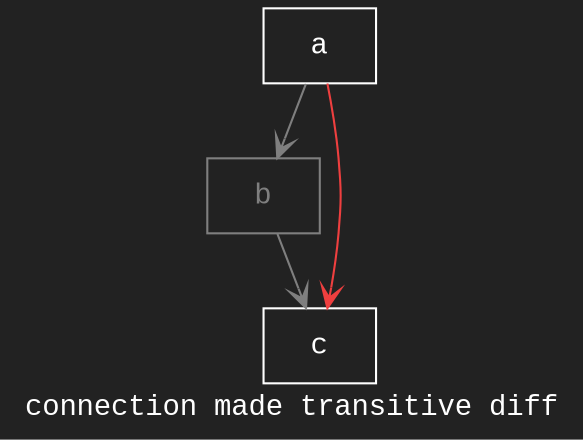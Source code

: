 digraph D {
    tooltip="connection made transitive diff";
    label="connection made transitive diff";
    bgcolor="#222222";
    fontcolor="#ffffff";
    fontname="Courier New";
    
    node1 [color="#ffffff",fontcolor="#ffffff",fontname="Courier New",shape="rectangle",tooltip="a",label="a"]
    
    node2 [color="#7f7f7f",fontcolor="#7f7f7f",fontname="Courier New",shape="rectangle",tooltip="b",label="b"]
    
    node3 [color="#ffffff",fontcolor="#ffffff",fontname="Courier New",shape="rectangle",tooltip="c",label="c"]
    
    node1 -> node2 [arrowhead="vee",color="#7f7f7f",tooltip="a\n   ->\nb",]
    node1 -> node3 [arrowhead="vee",color="#ef3f3f",tooltip="a\n   ->\nc",]
    node2 -> node3 [arrowhead="vee",color="#7f7f7f",tooltip="b\n   ->\nc",]
}
